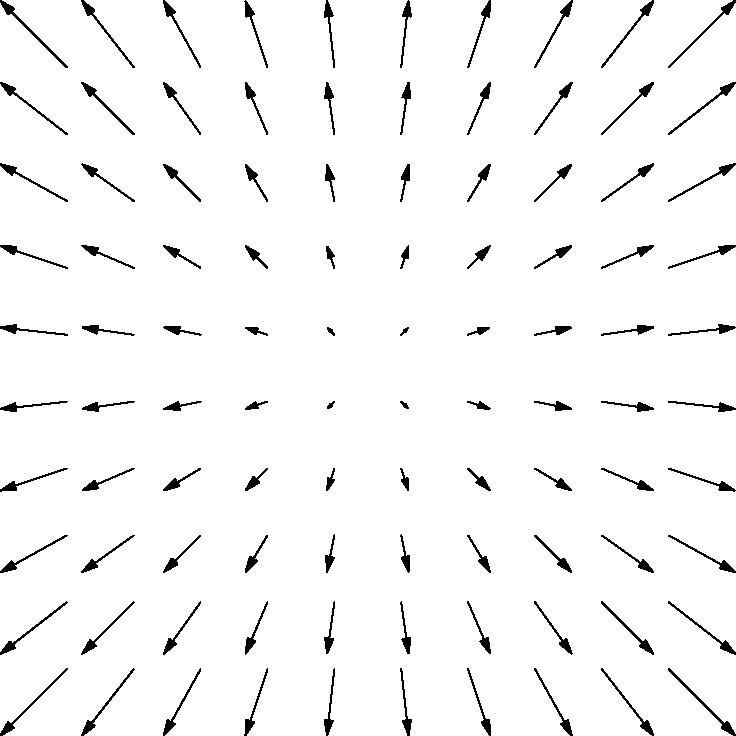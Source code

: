 import graph;
size(13cm);
path vector(pair z) {return (0,0)--(z.x,z.y);}
add(vectorfield(vector,(-4,-4),(4,4)));

